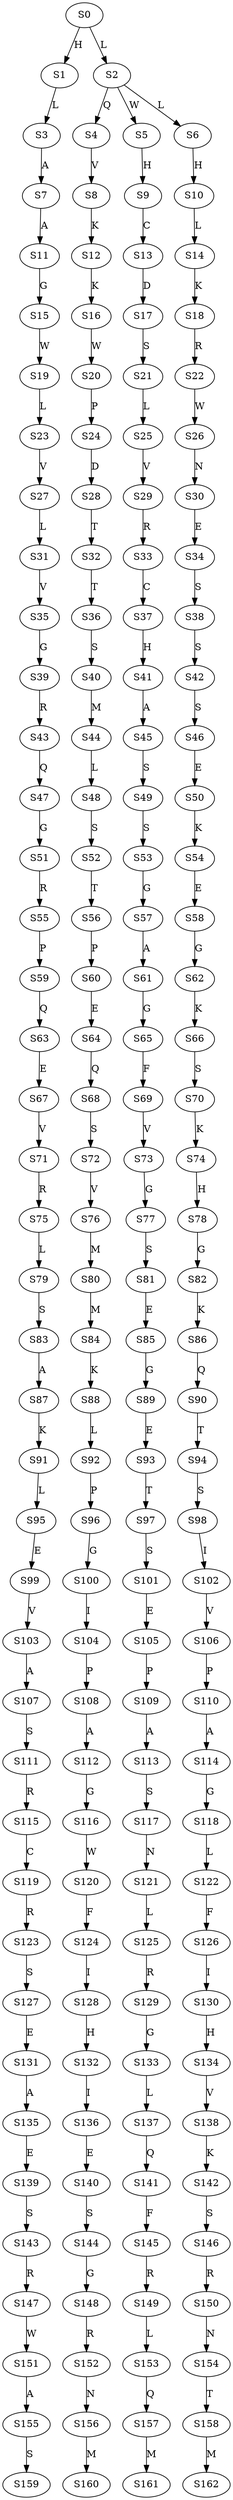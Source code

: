 strict digraph  {
	S0 -> S1 [ label = H ];
	S0 -> S2 [ label = L ];
	S1 -> S3 [ label = L ];
	S2 -> S4 [ label = Q ];
	S2 -> S5 [ label = W ];
	S2 -> S6 [ label = L ];
	S3 -> S7 [ label = A ];
	S4 -> S8 [ label = V ];
	S5 -> S9 [ label = H ];
	S6 -> S10 [ label = H ];
	S7 -> S11 [ label = A ];
	S8 -> S12 [ label = K ];
	S9 -> S13 [ label = C ];
	S10 -> S14 [ label = L ];
	S11 -> S15 [ label = G ];
	S12 -> S16 [ label = K ];
	S13 -> S17 [ label = D ];
	S14 -> S18 [ label = K ];
	S15 -> S19 [ label = W ];
	S16 -> S20 [ label = W ];
	S17 -> S21 [ label = S ];
	S18 -> S22 [ label = R ];
	S19 -> S23 [ label = L ];
	S20 -> S24 [ label = P ];
	S21 -> S25 [ label = L ];
	S22 -> S26 [ label = W ];
	S23 -> S27 [ label = V ];
	S24 -> S28 [ label = D ];
	S25 -> S29 [ label = V ];
	S26 -> S30 [ label = N ];
	S27 -> S31 [ label = L ];
	S28 -> S32 [ label = T ];
	S29 -> S33 [ label = R ];
	S30 -> S34 [ label = E ];
	S31 -> S35 [ label = V ];
	S32 -> S36 [ label = T ];
	S33 -> S37 [ label = C ];
	S34 -> S38 [ label = S ];
	S35 -> S39 [ label = G ];
	S36 -> S40 [ label = S ];
	S37 -> S41 [ label = H ];
	S38 -> S42 [ label = S ];
	S39 -> S43 [ label = R ];
	S40 -> S44 [ label = M ];
	S41 -> S45 [ label = A ];
	S42 -> S46 [ label = S ];
	S43 -> S47 [ label = Q ];
	S44 -> S48 [ label = L ];
	S45 -> S49 [ label = S ];
	S46 -> S50 [ label = E ];
	S47 -> S51 [ label = G ];
	S48 -> S52 [ label = S ];
	S49 -> S53 [ label = S ];
	S50 -> S54 [ label = K ];
	S51 -> S55 [ label = R ];
	S52 -> S56 [ label = T ];
	S53 -> S57 [ label = G ];
	S54 -> S58 [ label = E ];
	S55 -> S59 [ label = P ];
	S56 -> S60 [ label = P ];
	S57 -> S61 [ label = A ];
	S58 -> S62 [ label = G ];
	S59 -> S63 [ label = Q ];
	S60 -> S64 [ label = E ];
	S61 -> S65 [ label = G ];
	S62 -> S66 [ label = K ];
	S63 -> S67 [ label = E ];
	S64 -> S68 [ label = Q ];
	S65 -> S69 [ label = F ];
	S66 -> S70 [ label = S ];
	S67 -> S71 [ label = V ];
	S68 -> S72 [ label = S ];
	S69 -> S73 [ label = V ];
	S70 -> S74 [ label = K ];
	S71 -> S75 [ label = R ];
	S72 -> S76 [ label = V ];
	S73 -> S77 [ label = G ];
	S74 -> S78 [ label = H ];
	S75 -> S79 [ label = L ];
	S76 -> S80 [ label = M ];
	S77 -> S81 [ label = S ];
	S78 -> S82 [ label = G ];
	S79 -> S83 [ label = S ];
	S80 -> S84 [ label = M ];
	S81 -> S85 [ label = E ];
	S82 -> S86 [ label = K ];
	S83 -> S87 [ label = A ];
	S84 -> S88 [ label = K ];
	S85 -> S89 [ label = G ];
	S86 -> S90 [ label = Q ];
	S87 -> S91 [ label = K ];
	S88 -> S92 [ label = L ];
	S89 -> S93 [ label = E ];
	S90 -> S94 [ label = T ];
	S91 -> S95 [ label = L ];
	S92 -> S96 [ label = P ];
	S93 -> S97 [ label = T ];
	S94 -> S98 [ label = S ];
	S95 -> S99 [ label = E ];
	S96 -> S100 [ label = G ];
	S97 -> S101 [ label = S ];
	S98 -> S102 [ label = I ];
	S99 -> S103 [ label = V ];
	S100 -> S104 [ label = I ];
	S101 -> S105 [ label = E ];
	S102 -> S106 [ label = V ];
	S103 -> S107 [ label = A ];
	S104 -> S108 [ label = P ];
	S105 -> S109 [ label = P ];
	S106 -> S110 [ label = P ];
	S107 -> S111 [ label = S ];
	S108 -> S112 [ label = A ];
	S109 -> S113 [ label = A ];
	S110 -> S114 [ label = A ];
	S111 -> S115 [ label = R ];
	S112 -> S116 [ label = G ];
	S113 -> S117 [ label = S ];
	S114 -> S118 [ label = G ];
	S115 -> S119 [ label = C ];
	S116 -> S120 [ label = W ];
	S117 -> S121 [ label = N ];
	S118 -> S122 [ label = L ];
	S119 -> S123 [ label = R ];
	S120 -> S124 [ label = F ];
	S121 -> S125 [ label = L ];
	S122 -> S126 [ label = F ];
	S123 -> S127 [ label = S ];
	S124 -> S128 [ label = I ];
	S125 -> S129 [ label = R ];
	S126 -> S130 [ label = I ];
	S127 -> S131 [ label = E ];
	S128 -> S132 [ label = H ];
	S129 -> S133 [ label = G ];
	S130 -> S134 [ label = H ];
	S131 -> S135 [ label = A ];
	S132 -> S136 [ label = I ];
	S133 -> S137 [ label = L ];
	S134 -> S138 [ label = V ];
	S135 -> S139 [ label = E ];
	S136 -> S140 [ label = E ];
	S137 -> S141 [ label = Q ];
	S138 -> S142 [ label = K ];
	S139 -> S143 [ label = S ];
	S140 -> S144 [ label = S ];
	S141 -> S145 [ label = F ];
	S142 -> S146 [ label = S ];
	S143 -> S147 [ label = R ];
	S144 -> S148 [ label = G ];
	S145 -> S149 [ label = R ];
	S146 -> S150 [ label = R ];
	S147 -> S151 [ label = W ];
	S148 -> S152 [ label = R ];
	S149 -> S153 [ label = L ];
	S150 -> S154 [ label = N ];
	S151 -> S155 [ label = A ];
	S152 -> S156 [ label = N ];
	S153 -> S157 [ label = Q ];
	S154 -> S158 [ label = T ];
	S155 -> S159 [ label = S ];
	S156 -> S160 [ label = M ];
	S157 -> S161 [ label = M ];
	S158 -> S162 [ label = M ];
}

